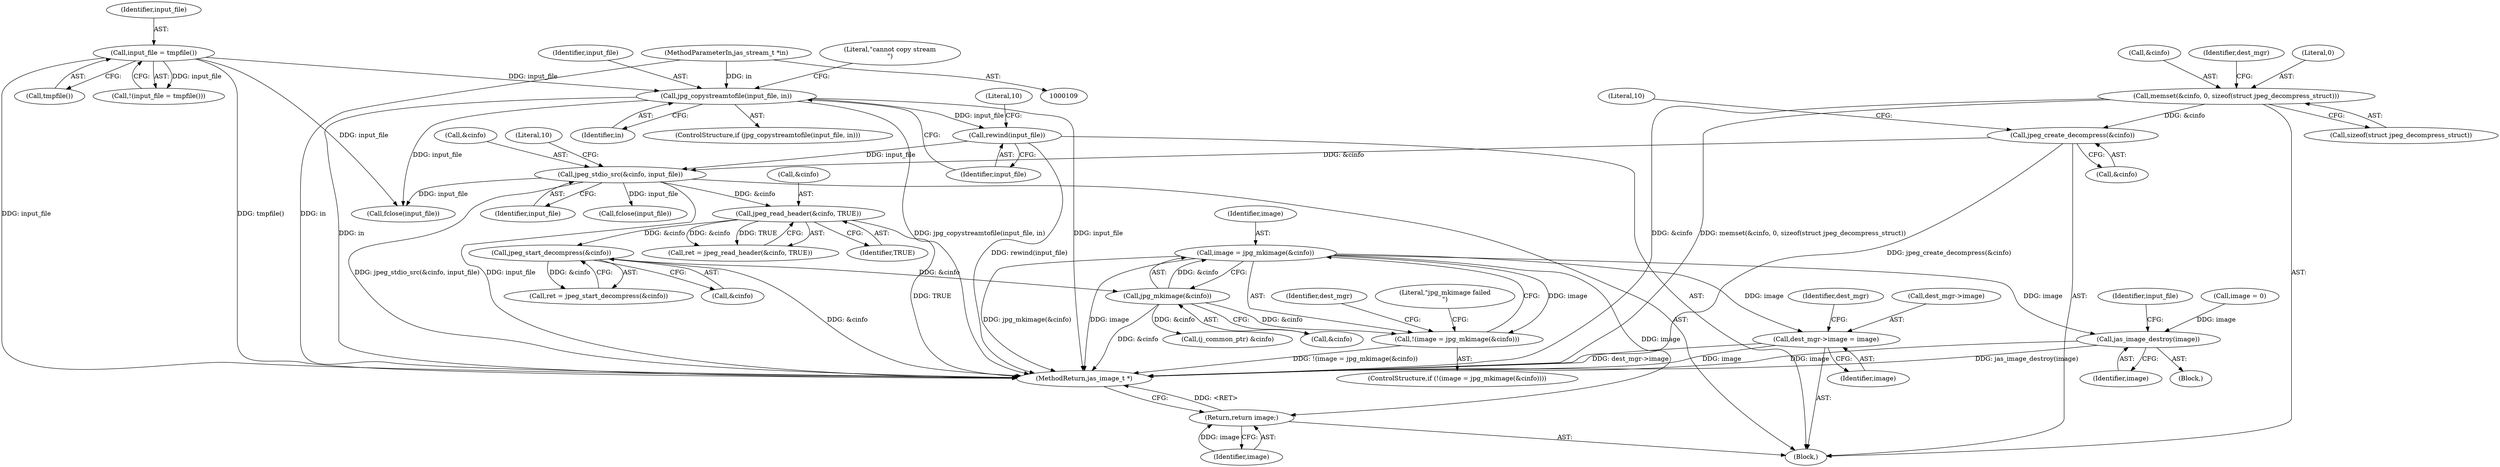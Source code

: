digraph "0_jasper_d42b2388f7f8e0332c846675133acea151fc557a_40@pointer" {
"1000318" [label="(Call,image = jpg_mkimage(&cinfo))"];
"1000320" [label="(Call,jpg_mkimage(&cinfo))"];
"1000256" [label="(Call,jpeg_start_decompress(&cinfo))"];
"1000217" [label="(Call,jpeg_read_header(&cinfo, TRUE))"];
"1000205" [label="(Call,jpeg_stdio_src(&cinfo, input_file))"];
"1000194" [label="(Call,jpeg_create_decompress(&cinfo))"];
"1000134" [label="(Call,memset(&cinfo, 0, sizeof(struct jpeg_decompress_struct)))"];
"1000173" [label="(Call,rewind(input_file))"];
"1000166" [label="(Call,jpg_copystreamtofile(input_file, in))"];
"1000158" [label="(Call,input_file = tmpfile())"];
"1000110" [label="(MethodParameterIn,jas_stream_t *in)"];
"1000317" [label="(Call,!(image = jpg_mkimage(&cinfo)))"];
"1000327" [label="(Call,dest_mgr->image = image)"];
"1000465" [label="(Return,return image;)"];
"1000480" [label="(Call,jas_image_destroy(image))"];
"1000160" [label="(Call,tmpfile())"];
"1000173" [label="(Call,rewind(input_file))"];
"1000159" [label="(Identifier,input_file)"];
"1000483" [label="(Identifier,input_file)"];
"1000141" [label="(Identifier,dest_mgr)"];
"1000215" [label="(Call,ret = jpeg_read_header(&cinfo, TRUE))"];
"1000481" [label="(Identifier,image)"];
"1000208" [label="(Identifier,input_file)"];
"1000218" [label="(Call,&cinfo)"];
"1000327" [label="(Call,dest_mgr->image = image)"];
"1000194" [label="(Call,jpeg_create_decompress(&cinfo))"];
"1000168" [label="(Identifier,in)"];
"1000137" [label="(Literal,0)"];
"1000325" [label="(Literal,\"jpg_mkimage failed\n\")"];
"1000466" [label="(Identifier,image)"];
"1000319" [label="(Identifier,image)"];
"1000158" [label="(Call,input_file = tmpfile())"];
"1000195" [label="(Call,&cinfo)"];
"1000254" [label="(Call,ret = jpeg_start_decompress(&cinfo))"];
"1000336" [label="(Identifier,dest_mgr)"];
"1000157" [label="(Call,!(input_file = tmpfile()))"];
"1000210" [label="(Literal,10)"];
"1000320" [label="(Call,jpg_mkimage(&cinfo))"];
"1000174" [label="(Identifier,input_file)"];
"1000318" [label="(Call,image = jpg_mkimage(&cinfo))"];
"1000331" [label="(Identifier,image)"];
"1000328" [label="(Call,dest_mgr->image)"];
"1000217" [label="(Call,jpeg_read_header(&cinfo, TRUE))"];
"1000316" [label="(ControlStructure,if (!(image = jpg_mkimage(&cinfo))))"];
"1000176" [label="(Literal,10)"];
"1000205" [label="(Call,jpeg_stdio_src(&cinfo, input_file))"];
"1000150" [label="(Call,image = 0)"];
"1000256" [label="(Call,jpeg_start_decompress(&cinfo))"];
"1000489" [label="(MethodReturn,jas_image_t *)"];
"1000321" [label="(Call,&cinfo)"];
"1000171" [label="(Literal,\"cannot copy stream\n\")"];
"1000479" [label="(Block,)"];
"1000329" [label="(Identifier,dest_mgr)"];
"1000317" [label="(Call,!(image = jpg_mkimage(&cinfo)))"];
"1000465" [label="(Return,return image;)"];
"1000220" [label="(Identifier,TRUE)"];
"1000452" [label="(Call,fclose(input_file))"];
"1000134" [label="(Call,memset(&cinfo, 0, sizeof(struct jpeg_decompress_struct)))"];
"1000112" [label="(Block,)"];
"1000480" [label="(Call,jas_image_destroy(image))"];
"1000485" [label="(Call,fclose(input_file))"];
"1000135" [label="(Call,&cinfo)"];
"1000166" [label="(Call,jpg_copystreamtofile(input_file, in))"];
"1000165" [label="(ControlStructure,if (jpg_copystreamtofile(input_file, in)))"];
"1000167" [label="(Identifier,input_file)"];
"1000198" [label="(Literal,10)"];
"1000110" [label="(MethodParameterIn,jas_stream_t *in)"];
"1000257" [label="(Call,&cinfo)"];
"1000138" [label="(Call,sizeof(struct jpeg_decompress_struct))"];
"1000367" [label="(Call,(j_common_ptr) &cinfo)"];
"1000206" [label="(Call,&cinfo)"];
"1000318" -> "1000317"  [label="AST: "];
"1000318" -> "1000320"  [label="CFG: "];
"1000319" -> "1000318"  [label="AST: "];
"1000320" -> "1000318"  [label="AST: "];
"1000317" -> "1000318"  [label="CFG: "];
"1000318" -> "1000489"  [label="DDG: image"];
"1000318" -> "1000489"  [label="DDG: jpg_mkimage(&cinfo)"];
"1000318" -> "1000317"  [label="DDG: image"];
"1000320" -> "1000318"  [label="DDG: &cinfo"];
"1000318" -> "1000327"  [label="DDG: image"];
"1000318" -> "1000465"  [label="DDG: image"];
"1000318" -> "1000480"  [label="DDG: image"];
"1000320" -> "1000321"  [label="CFG: "];
"1000321" -> "1000320"  [label="AST: "];
"1000320" -> "1000489"  [label="DDG: &cinfo"];
"1000320" -> "1000317"  [label="DDG: &cinfo"];
"1000256" -> "1000320"  [label="DDG: &cinfo"];
"1000320" -> "1000367"  [label="DDG: &cinfo"];
"1000256" -> "1000254"  [label="AST: "];
"1000256" -> "1000257"  [label="CFG: "];
"1000257" -> "1000256"  [label="AST: "];
"1000254" -> "1000256"  [label="CFG: "];
"1000256" -> "1000489"  [label="DDG: &cinfo"];
"1000256" -> "1000254"  [label="DDG: &cinfo"];
"1000217" -> "1000256"  [label="DDG: &cinfo"];
"1000217" -> "1000215"  [label="AST: "];
"1000217" -> "1000220"  [label="CFG: "];
"1000218" -> "1000217"  [label="AST: "];
"1000220" -> "1000217"  [label="AST: "];
"1000215" -> "1000217"  [label="CFG: "];
"1000217" -> "1000489"  [label="DDG: TRUE"];
"1000217" -> "1000215"  [label="DDG: &cinfo"];
"1000217" -> "1000215"  [label="DDG: TRUE"];
"1000205" -> "1000217"  [label="DDG: &cinfo"];
"1000205" -> "1000112"  [label="AST: "];
"1000205" -> "1000208"  [label="CFG: "];
"1000206" -> "1000205"  [label="AST: "];
"1000208" -> "1000205"  [label="AST: "];
"1000210" -> "1000205"  [label="CFG: "];
"1000205" -> "1000489"  [label="DDG: input_file"];
"1000205" -> "1000489"  [label="DDG: jpeg_stdio_src(&cinfo, input_file)"];
"1000194" -> "1000205"  [label="DDG: &cinfo"];
"1000173" -> "1000205"  [label="DDG: input_file"];
"1000205" -> "1000452"  [label="DDG: input_file"];
"1000205" -> "1000485"  [label="DDG: input_file"];
"1000194" -> "1000112"  [label="AST: "];
"1000194" -> "1000195"  [label="CFG: "];
"1000195" -> "1000194"  [label="AST: "];
"1000198" -> "1000194"  [label="CFG: "];
"1000194" -> "1000489"  [label="DDG: jpeg_create_decompress(&cinfo)"];
"1000134" -> "1000194"  [label="DDG: &cinfo"];
"1000134" -> "1000112"  [label="AST: "];
"1000134" -> "1000138"  [label="CFG: "];
"1000135" -> "1000134"  [label="AST: "];
"1000137" -> "1000134"  [label="AST: "];
"1000138" -> "1000134"  [label="AST: "];
"1000141" -> "1000134"  [label="CFG: "];
"1000134" -> "1000489"  [label="DDG: memset(&cinfo, 0, sizeof(struct jpeg_decompress_struct))"];
"1000134" -> "1000489"  [label="DDG: &cinfo"];
"1000173" -> "1000112"  [label="AST: "];
"1000173" -> "1000174"  [label="CFG: "];
"1000174" -> "1000173"  [label="AST: "];
"1000176" -> "1000173"  [label="CFG: "];
"1000173" -> "1000489"  [label="DDG: rewind(input_file)"];
"1000166" -> "1000173"  [label="DDG: input_file"];
"1000166" -> "1000165"  [label="AST: "];
"1000166" -> "1000168"  [label="CFG: "];
"1000167" -> "1000166"  [label="AST: "];
"1000168" -> "1000166"  [label="AST: "];
"1000171" -> "1000166"  [label="CFG: "];
"1000174" -> "1000166"  [label="CFG: "];
"1000166" -> "1000489"  [label="DDG: in"];
"1000166" -> "1000489"  [label="DDG: jpg_copystreamtofile(input_file, in)"];
"1000166" -> "1000489"  [label="DDG: input_file"];
"1000158" -> "1000166"  [label="DDG: input_file"];
"1000110" -> "1000166"  [label="DDG: in"];
"1000166" -> "1000485"  [label="DDG: input_file"];
"1000158" -> "1000157"  [label="AST: "];
"1000158" -> "1000160"  [label="CFG: "];
"1000159" -> "1000158"  [label="AST: "];
"1000160" -> "1000158"  [label="AST: "];
"1000157" -> "1000158"  [label="CFG: "];
"1000158" -> "1000489"  [label="DDG: input_file"];
"1000158" -> "1000489"  [label="DDG: tmpfile()"];
"1000158" -> "1000157"  [label="DDG: input_file"];
"1000158" -> "1000485"  [label="DDG: input_file"];
"1000110" -> "1000109"  [label="AST: "];
"1000110" -> "1000489"  [label="DDG: in"];
"1000317" -> "1000316"  [label="AST: "];
"1000325" -> "1000317"  [label="CFG: "];
"1000329" -> "1000317"  [label="CFG: "];
"1000317" -> "1000489"  [label="DDG: !(image = jpg_mkimage(&cinfo))"];
"1000327" -> "1000112"  [label="AST: "];
"1000327" -> "1000331"  [label="CFG: "];
"1000328" -> "1000327"  [label="AST: "];
"1000331" -> "1000327"  [label="AST: "];
"1000336" -> "1000327"  [label="CFG: "];
"1000327" -> "1000489"  [label="DDG: image"];
"1000327" -> "1000489"  [label="DDG: dest_mgr->image"];
"1000465" -> "1000112"  [label="AST: "];
"1000465" -> "1000466"  [label="CFG: "];
"1000466" -> "1000465"  [label="AST: "];
"1000489" -> "1000465"  [label="CFG: "];
"1000465" -> "1000489"  [label="DDG: <RET>"];
"1000466" -> "1000465"  [label="DDG: image"];
"1000480" -> "1000479"  [label="AST: "];
"1000480" -> "1000481"  [label="CFG: "];
"1000481" -> "1000480"  [label="AST: "];
"1000483" -> "1000480"  [label="CFG: "];
"1000480" -> "1000489"  [label="DDG: jas_image_destroy(image)"];
"1000480" -> "1000489"  [label="DDG: image"];
"1000150" -> "1000480"  [label="DDG: image"];
}
